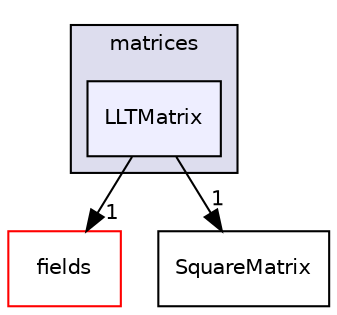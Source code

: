 digraph "src/OpenFOAM/matrices/LLTMatrix" {
  bgcolor=transparent;
  compound=true
  node [ fontsize="10", fontname="Helvetica"];
  edge [ labelfontsize="10", labelfontname="Helvetica"];
  subgraph clusterdir_b07477ab37bc0cd7eb28fb569c691c21 {
    graph [ bgcolor="#ddddee", pencolor="black", label="matrices" fontname="Helvetica", fontsize="10", URL="dir_b07477ab37bc0cd7eb28fb569c691c21.html"]
  dir_27dcde9d3d6ee3eac9d95986bda768c9 [shape=box, label="LLTMatrix", style="filled", fillcolor="#eeeeff", pencolor="black", URL="dir_27dcde9d3d6ee3eac9d95986bda768c9.html"];
  }
  dir_962442b8f989d5529fab5e0f0e4ffb74 [shape=box label="fields" color="red" URL="dir_962442b8f989d5529fab5e0f0e4ffb74.html"];
  dir_9de91893ed1140d312544af919035e0c [shape=box label="SquareMatrix" URL="dir_9de91893ed1140d312544af919035e0c.html"];
  dir_27dcde9d3d6ee3eac9d95986bda768c9->dir_962442b8f989d5529fab5e0f0e4ffb74 [headlabel="1", labeldistance=1.5 headhref="dir_002207_002020.html"];
  dir_27dcde9d3d6ee3eac9d95986bda768c9->dir_9de91893ed1140d312544af919035e0c [headlabel="1", labeldistance=1.5 headhref="dir_002207_002217.html"];
}
